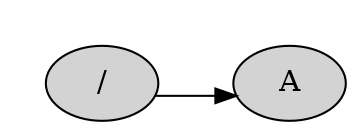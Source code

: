 digraph G{rankdir=LR;
 graph [splines=ortho, nodesep=0.5];
node [shape=ellipse, style=filled]
"/" -> "/"[style=invis]
"/" -> "A"
}
